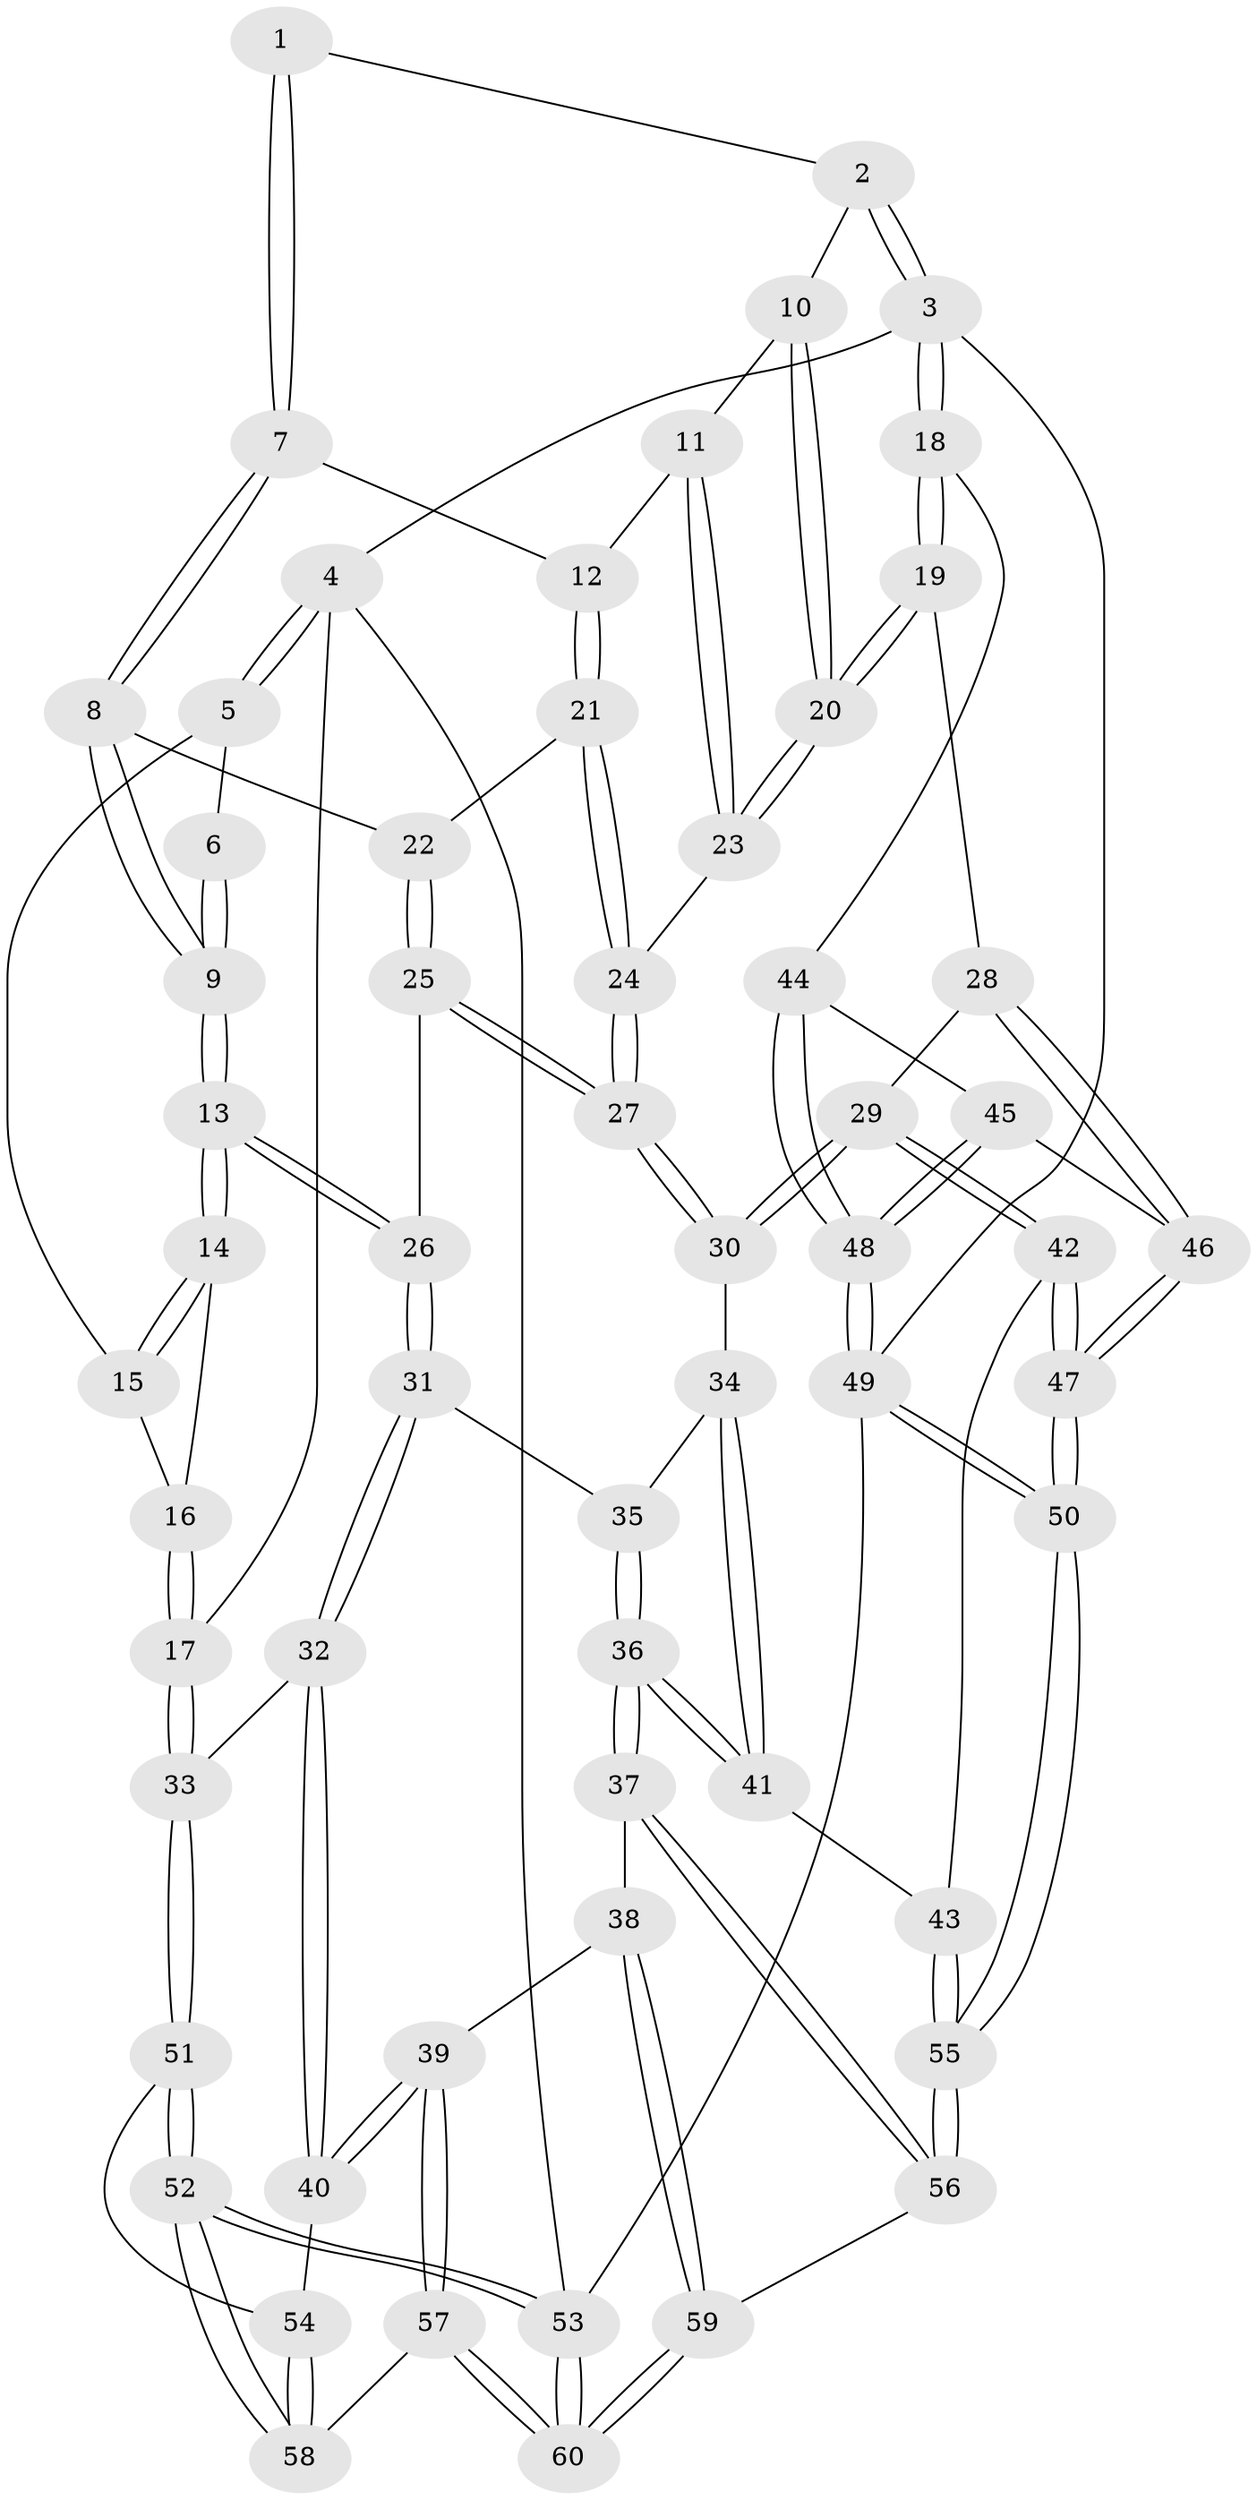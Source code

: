 // Generated by graph-tools (version 1.1) at 2025/51/03/09/25 03:51:06]
// undirected, 60 vertices, 147 edges
graph export_dot {
graph [start="1"]
  node [color=gray90,style=filled];
  1 [pos="+0.5209971939297007+0"];
  2 [pos="+0.9211218415263387+0"];
  3 [pos="+1+0"];
  4 [pos="+0+0"];
  5 [pos="+0+0"];
  6 [pos="+0.3590734743180772+0"];
  7 [pos="+0.5512289243749314+0"];
  8 [pos="+0.45409837353240023+0.12215894705406552"];
  9 [pos="+0.3085890775501533+0.20491517340216878"];
  10 [pos="+0.843528226642354+0"];
  11 [pos="+0.724223553811437+0.07790469193286356"];
  12 [pos="+0.590750845356767+0.03594956807619888"];
  13 [pos="+0.28680447822828437+0.23724484539745264"];
  14 [pos="+0.2812712122416681+0.2346899978115519"];
  15 [pos="+0.048058293968988156+0"];
  16 [pos="+0.0671197642182876+0.21271987391955016"];
  17 [pos="+0+0.3159325567789001"];
  18 [pos="+1+0.3167065354295941"];
  19 [pos="+1+0.32000875921928473"];
  20 [pos="+0.9468729000337975+0.28871843961955485"];
  21 [pos="+0.6006842421522941+0.13505176858955908"];
  22 [pos="+0.5441844043319324+0.18143498684653728"];
  23 [pos="+0.7402366495856675+0.26752036155197884"];
  24 [pos="+0.7283718397783687+0.27172169713174565"];
  25 [pos="+0.5528470893179183+0.29362199191668237"];
  26 [pos="+0.29356783872619696+0.25631723702202364"];
  27 [pos="+0.6334643314280564+0.3425671683128653"];
  28 [pos="+0.883056078445036+0.4878395844655311"];
  29 [pos="+0.7210727631688654+0.5365894131525148"];
  30 [pos="+0.6155724757172233+0.4308351761100846"];
  31 [pos="+0.2829936879210309+0.3979589376697285"];
  32 [pos="+0.18688990042741474+0.4736647288978947"];
  33 [pos="+0+0.5143329268060707"];
  34 [pos="+0.5345338728742353+0.4835701974779328"];
  35 [pos="+0.35160321604725064+0.4550629481023336"];
  36 [pos="+0.3875963037090102+0.714477284969043"];
  37 [pos="+0.3708777394661644+0.7278052990931957"];
  38 [pos="+0.3133509581389937+0.7558116376276283"];
  39 [pos="+0.29384821048080767+0.7584824195517147"];
  40 [pos="+0.22819762083752843+0.7260651026053427"];
  41 [pos="+0.5250460228131423+0.6951338280638255"];
  42 [pos="+0.7117955266593765+0.628054055513731"];
  43 [pos="+0.5482994160490176+0.7071386583299655"];
  44 [pos="+1+0.46584782208223635"];
  45 [pos="+0.90831404858229+0.6288170484764775"];
  46 [pos="+0.9001329821489882+0.6268810668258077"];
  47 [pos="+0.8193706455760524+0.7322700943927609"];
  48 [pos="+1+0.7769086944251262"];
  49 [pos="+1+1"];
  50 [pos="+0.8735139409349739+1"];
  51 [pos="+0+0.6095220966902688"];
  52 [pos="+0+1"];
  53 [pos="+0+1"];
  54 [pos="+0.1518907571619348+0.7381770495731463"];
  55 [pos="+0.7453335723948393+1"];
  56 [pos="+0.6310990495606723+1"];
  57 [pos="+0.22695840879981166+0.9527257514939821"];
  58 [pos="+0.09061540246124115+0.8771639137493684"];
  59 [pos="+0.4987201194135031+1"];
  60 [pos="+0.2634995758086106+1"];
  1 -- 2;
  1 -- 7;
  1 -- 7;
  2 -- 3;
  2 -- 3;
  2 -- 10;
  3 -- 4;
  3 -- 18;
  3 -- 18;
  3 -- 49;
  4 -- 5;
  4 -- 5;
  4 -- 17;
  4 -- 53;
  5 -- 6;
  5 -- 15;
  6 -- 9;
  6 -- 9;
  7 -- 8;
  7 -- 8;
  7 -- 12;
  8 -- 9;
  8 -- 9;
  8 -- 22;
  9 -- 13;
  9 -- 13;
  10 -- 11;
  10 -- 20;
  10 -- 20;
  11 -- 12;
  11 -- 23;
  11 -- 23;
  12 -- 21;
  12 -- 21;
  13 -- 14;
  13 -- 14;
  13 -- 26;
  13 -- 26;
  14 -- 15;
  14 -- 15;
  14 -- 16;
  15 -- 16;
  16 -- 17;
  16 -- 17;
  17 -- 33;
  17 -- 33;
  18 -- 19;
  18 -- 19;
  18 -- 44;
  19 -- 20;
  19 -- 20;
  19 -- 28;
  20 -- 23;
  20 -- 23;
  21 -- 22;
  21 -- 24;
  21 -- 24;
  22 -- 25;
  22 -- 25;
  23 -- 24;
  24 -- 27;
  24 -- 27;
  25 -- 26;
  25 -- 27;
  25 -- 27;
  26 -- 31;
  26 -- 31;
  27 -- 30;
  27 -- 30;
  28 -- 29;
  28 -- 46;
  28 -- 46;
  29 -- 30;
  29 -- 30;
  29 -- 42;
  29 -- 42;
  30 -- 34;
  31 -- 32;
  31 -- 32;
  31 -- 35;
  32 -- 33;
  32 -- 40;
  32 -- 40;
  33 -- 51;
  33 -- 51;
  34 -- 35;
  34 -- 41;
  34 -- 41;
  35 -- 36;
  35 -- 36;
  36 -- 37;
  36 -- 37;
  36 -- 41;
  36 -- 41;
  37 -- 38;
  37 -- 56;
  37 -- 56;
  38 -- 39;
  38 -- 59;
  38 -- 59;
  39 -- 40;
  39 -- 40;
  39 -- 57;
  39 -- 57;
  40 -- 54;
  41 -- 43;
  42 -- 43;
  42 -- 47;
  42 -- 47;
  43 -- 55;
  43 -- 55;
  44 -- 45;
  44 -- 48;
  44 -- 48;
  45 -- 46;
  45 -- 48;
  45 -- 48;
  46 -- 47;
  46 -- 47;
  47 -- 50;
  47 -- 50;
  48 -- 49;
  48 -- 49;
  49 -- 50;
  49 -- 50;
  49 -- 53;
  50 -- 55;
  50 -- 55;
  51 -- 52;
  51 -- 52;
  51 -- 54;
  52 -- 53;
  52 -- 53;
  52 -- 58;
  52 -- 58;
  53 -- 60;
  53 -- 60;
  54 -- 58;
  54 -- 58;
  55 -- 56;
  55 -- 56;
  56 -- 59;
  57 -- 58;
  57 -- 60;
  57 -- 60;
  59 -- 60;
  59 -- 60;
}
